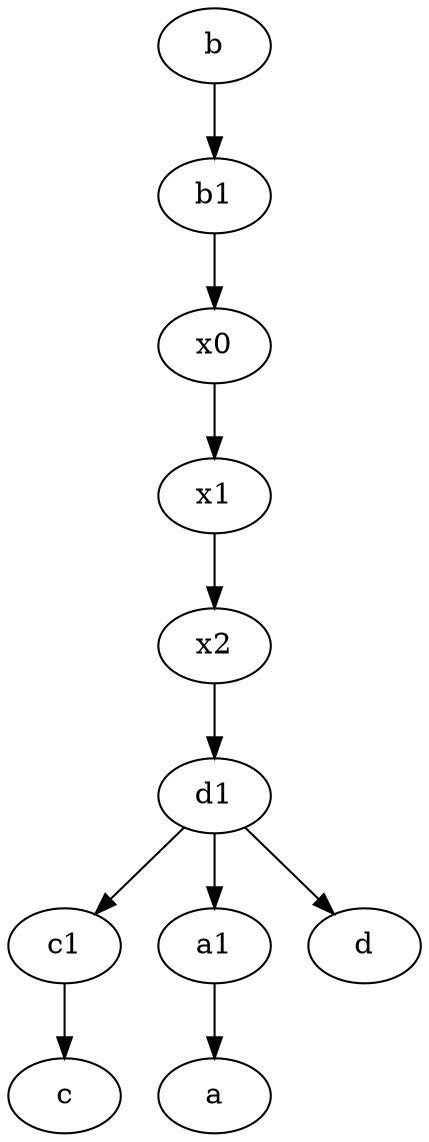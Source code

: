 digraph  {
	x2;
	x1;
	d1 [pos="25,30!"];
	c1 [pos="30,15!"];
	a1 [pos="40,15!"];
	x0;
	b1 [pos="45,20!"];
	b [pos="50,20!"];
	b1 -> x0;
	a1 -> a;
	d1 -> d;
	x1 -> x2;
	x2 -> d1;
	x0 -> x1;
	d1 -> c1;
	c1 -> c;
	d1 -> a1;
	b -> b1;

	}